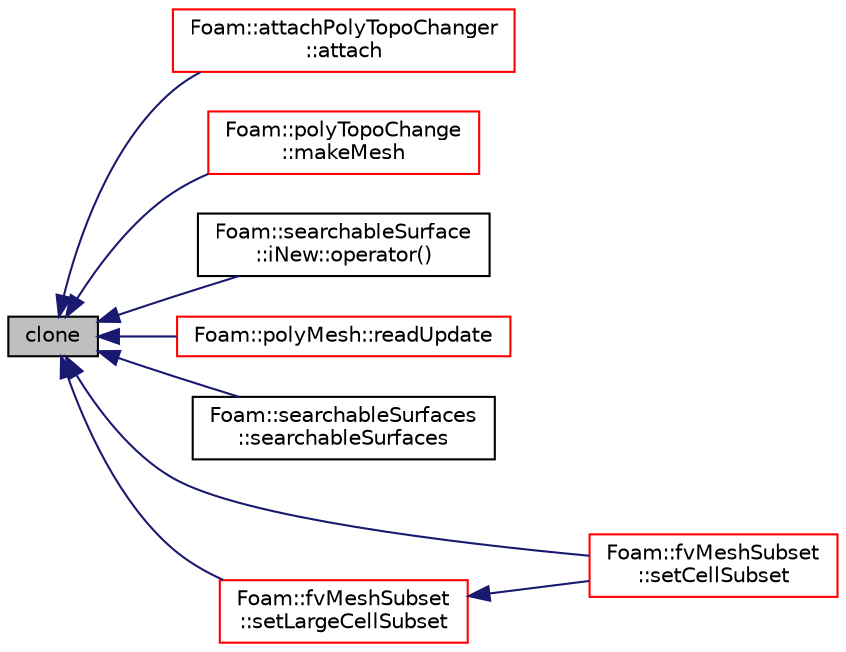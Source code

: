 digraph "clone"
{
  bgcolor="transparent";
  edge [fontname="Helvetica",fontsize="10",labelfontname="Helvetica",labelfontsize="10"];
  node [fontname="Helvetica",fontsize="10",shape=record];
  rankdir="LR";
  Node1 [label="clone",height=0.2,width=0.4,color="black", fillcolor="grey75", style="filled", fontcolor="black"];
  Node1 -> Node2 [dir="back",color="midnightblue",fontsize="10",style="solid",fontname="Helvetica"];
  Node2 [label="Foam::attachPolyTopoChanger\l::attach",height=0.2,width=0.4,color="red",URL="$a00083.html#a655f9a7493e609affecc9d220fb2a843",tooltip="Attach mesh. By default filter out empty patches. "];
  Node1 -> Node3 [dir="back",color="midnightblue",fontsize="10",style="solid",fontname="Helvetica"];
  Node3 [label="Foam::polyTopoChange\l::makeMesh",height=0.2,width=0.4,color="red",URL="$a01943.html#a53cd346c4116b75d2e9540d07c212149",tooltip="Create new mesh with old mesh patches. "];
  Node1 -> Node4 [dir="back",color="midnightblue",fontsize="10",style="solid",fontname="Helvetica"];
  Node4 [label="Foam::searchableSurface\l::iNew::operator()",height=0.2,width=0.4,color="black",URL="$a01092.html#a4b90f034c0cba9095e3f55cd7e4bfb33"];
  Node1 -> Node5 [dir="back",color="midnightblue",fontsize="10",style="solid",fontname="Helvetica"];
  Node5 [label="Foam::polyMesh::readUpdate",height=0.2,width=0.4,color="red",URL="$a01921.html#a9d298b9dbcdbe96c85e7ea556233a8c2",tooltip="Update the mesh based on the mesh files saved in. "];
  Node1 -> Node6 [dir="back",color="midnightblue",fontsize="10",style="solid",fontname="Helvetica"];
  Node6 [label="Foam::searchableSurfaces\l::searchableSurfaces",height=0.2,width=0.4,color="black",URL="$a02270.html#a728d2d5193c640e1884f841fccc9c21f",tooltip="Construct from dictionary and whether to construct names always. "];
  Node1 -> Node7 [dir="back",color="midnightblue",fontsize="10",style="solid",fontname="Helvetica"];
  Node7 [label="Foam::fvMeshSubset\l::setCellSubset",height=0.2,width=0.4,color="red",URL="$a00883.html#a7007bf1daafcf75caa93fdb67143236e",tooltip="Set the subset. Create \"oldInternalFaces\" patch for exposed. "];
  Node1 -> Node8 [dir="back",color="midnightblue",fontsize="10",style="solid",fontname="Helvetica"];
  Node8 [label="Foam::fvMeshSubset\l::setLargeCellSubset",height=0.2,width=0.4,color="red",URL="$a00883.html#aa5aecd31ebb23c10811eb60949808165",tooltip="Set the subset from all cells with region == currentRegion. "];
  Node8 -> Node7 [dir="back",color="midnightblue",fontsize="10",style="solid",fontname="Helvetica"];
}
